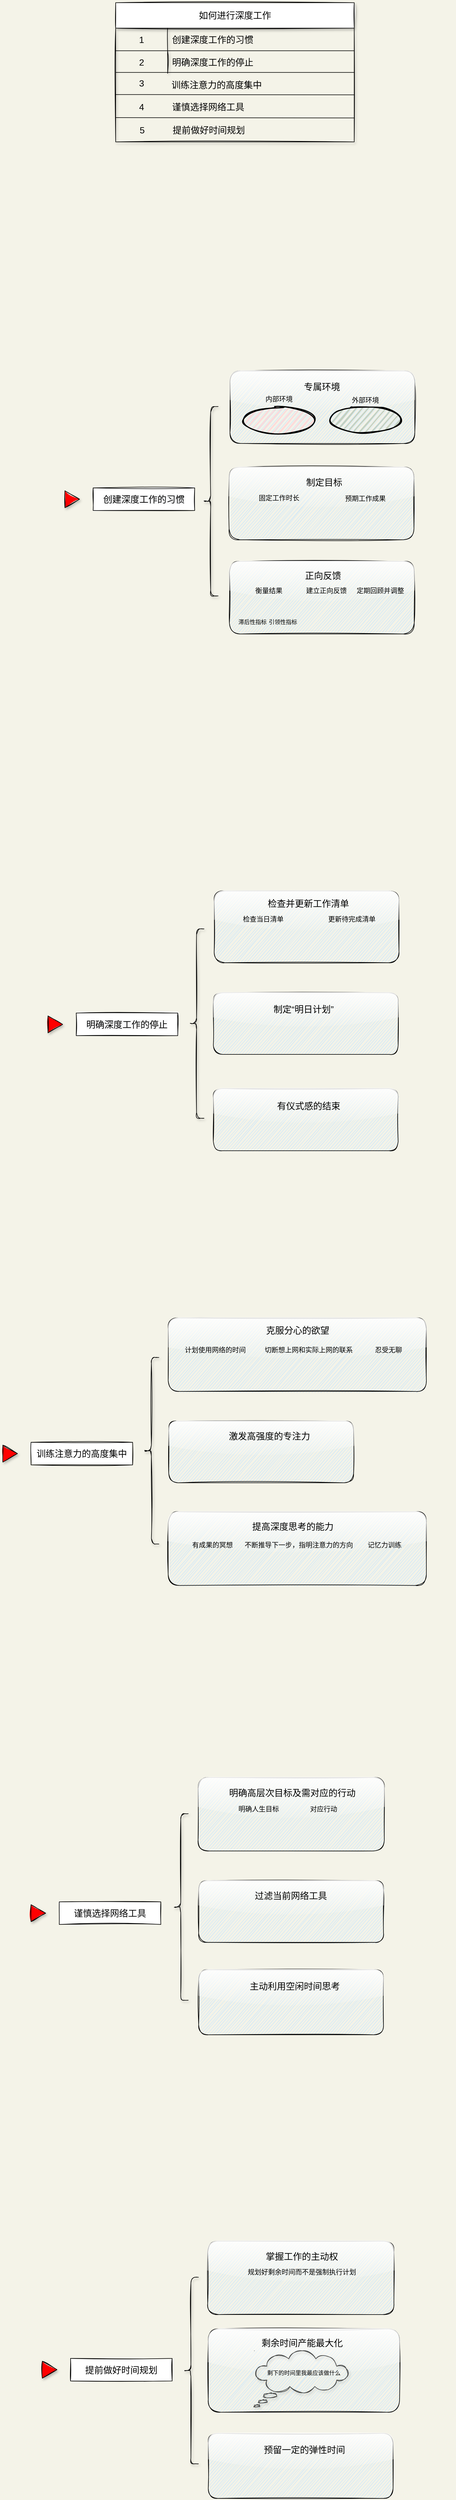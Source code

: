 <mxfile version="14.2.6" type="github">
  <diagram id="ac4Dt_KBg5GD50gWV8oC" name="第 1 页">
    <mxGraphModel dx="1426" dy="1627" grid="1" gridSize="10" guides="1" tooltips="1" connect="1" arrows="1" fold="1" page="1" pageScale="1" pageWidth="1169" pageHeight="827" background="#F4F3E8" math="0" shadow="0">
      <root>
        <mxCell id="0" />
        <mxCell id="1" parent="0" />
        <mxCell id="qWEY_5Er5nwBZzaI58Md-27" value="" style="group;shadow=0;" vertex="1" connectable="0" parent="1">
          <mxGeometry x="320" y="-534" width="430" height="241" as="geometry" />
        </mxCell>
        <mxCell id="qWEY_5Er5nwBZzaI58Md-10" value="&lt;span style=&quot;font-weight: 400; font-size: 16px;&quot;&gt;如何进行深度工作&lt;/span&gt;" style="shape=table;html=1;whiteSpace=wrap;startSize=45;container=1;collapsible=0;childLayout=tableLayout;fixedRows=1;rowLines=0;fontStyle=1;align=center;shadow=1;sketch=1;fontSize=16;swimlaneFillColor=none;fillColor=#FFFFFF;" vertex="1" parent="qWEY_5Er5nwBZzaI58Md-27">
          <mxGeometry y="-5.239" width="422.661" height="246.239" as="geometry" />
        </mxCell>
        <mxCell id="qWEY_5Er5nwBZzaI58Md-11" value="" style="shape=partialRectangle;html=1;whiteSpace=wrap;collapsible=0;dropTarget=0;pointerEvents=0;fillColor=none;top=0;left=0;bottom=1;right=0;points=[[0,0.5],[1,0.5]];portConstraint=eastwest;fontSize=16;" vertex="1" parent="qWEY_5Er5nwBZzaI58Md-10">
          <mxGeometry y="45" width="422.661" height="40" as="geometry" />
        </mxCell>
        <mxCell id="qWEY_5Er5nwBZzaI58Md-12" value="1" style="shape=partialRectangle;html=1;whiteSpace=wrap;connectable=0;fillColor=none;top=0;left=0;bottom=0;right=0;overflow=hidden;fontSize=16;" vertex="1" parent="qWEY_5Er5nwBZzaI58Md-11">
          <mxGeometry width="92" height="40" as="geometry" />
        </mxCell>
        <mxCell id="qWEY_5Er5nwBZzaI58Md-13" value="创建深度工作的习惯" style="shape=partialRectangle;html=1;whiteSpace=wrap;connectable=0;fillColor=none;top=0;left=0;bottom=0;right=0;align=left;spacingLeft=6;overflow=hidden;fontSize=16;" vertex="1" parent="qWEY_5Er5nwBZzaI58Md-11">
          <mxGeometry x="92" width="331" height="40" as="geometry" />
        </mxCell>
        <mxCell id="qWEY_5Er5nwBZzaI58Md-14" value="" style="shape=partialRectangle;html=1;whiteSpace=wrap;collapsible=0;dropTarget=0;pointerEvents=0;fillColor=none;top=0;left=0;bottom=0;right=0;points=[[0,0.5],[1,0.5]];portConstraint=eastwest;fontSize=16;" vertex="1" parent="qWEY_5Er5nwBZzaI58Md-10">
          <mxGeometry y="85" width="422.661" height="40" as="geometry" />
        </mxCell>
        <mxCell id="qWEY_5Er5nwBZzaI58Md-15" value="2" style="shape=partialRectangle;html=1;whiteSpace=wrap;connectable=0;fillColor=none;top=0;left=0;bottom=0;right=0;overflow=hidden;fontSize=16;" vertex="1" parent="qWEY_5Er5nwBZzaI58Md-14">
          <mxGeometry width="92" height="40" as="geometry" />
        </mxCell>
        <mxCell id="qWEY_5Er5nwBZzaI58Md-16" value="明确深度工作的停止" style="shape=partialRectangle;html=1;whiteSpace=wrap;connectable=0;fillColor=none;top=0;left=0;bottom=0;right=0;align=left;spacingLeft=6;overflow=hidden;fontSize=16;" vertex="1" parent="qWEY_5Er5nwBZzaI58Md-14">
          <mxGeometry x="92" width="331" height="40" as="geometry" />
        </mxCell>
        <mxCell id="qWEY_5Er5nwBZzaI58Md-20" value="" style="endArrow=none;html=1;fontSize=16;" edge="1" parent="qWEY_5Er5nwBZzaI58Md-27">
          <mxGeometry width="50" height="50" relative="1" as="geometry">
            <mxPoint y="118.09" as="sourcePoint" />
            <mxPoint x="423" y="118.09" as="targetPoint" />
          </mxGeometry>
        </mxCell>
        <mxCell id="qWEY_5Er5nwBZzaI58Md-21" value="" style="endArrow=none;html=1;entryX=1.006;entryY=1.067;entryDx=0;entryDy=0;entryPerimeter=0;fontSize=16;" edge="1" parent="qWEY_5Er5nwBZzaI58Md-27">
          <mxGeometry width="50" height="50" relative="1" as="geometry">
            <mxPoint y="157.211" as="sourcePoint" />
            <mxPoint x="423" y="157.76" as="targetPoint" />
          </mxGeometry>
        </mxCell>
        <mxCell id="qWEY_5Er5nwBZzaI58Md-23" value="谨慎选择网络工具" style="shape=partialRectangle;html=1;whiteSpace=wrap;connectable=0;fillColor=none;top=0;left=0;bottom=0;right=0;align=left;spacingLeft=6;overflow=hidden;fontSize=16;" vertex="1" parent="qWEY_5Er5nwBZzaI58Md-27">
          <mxGeometry x="92.218" y="160.306" width="328.21" height="38.053" as="geometry" />
        </mxCell>
        <mxCell id="qWEY_5Er5nwBZzaI58Md-24" value="" style="endArrow=none;html=1;entryX=1.006;entryY=1.067;entryDx=0;entryDy=0;entryPerimeter=0;fontSize=16;" edge="1" parent="qWEY_5Er5nwBZzaI58Md-27">
          <mxGeometry width="50" height="50" relative="1" as="geometry">
            <mxPoint y="198.056" as="sourcePoint" />
            <mxPoint x="423" y="198.605" as="targetPoint" />
          </mxGeometry>
        </mxCell>
        <mxCell id="qWEY_5Er5nwBZzaI58Md-26" value="提前做好时间规划" style="shape=partialRectangle;html=1;whiteSpace=wrap;connectable=0;fillColor=none;top=0;left=0;bottom=0;right=0;align=left;spacingLeft=6;overflow=hidden;fontSize=16;" vertex="1" parent="qWEY_5Er5nwBZzaI58Md-27">
          <mxGeometry x="92.798" y="201.337" width="328.21" height="38.053" as="geometry" />
        </mxCell>
        <mxCell id="qWEY_5Er5nwBZzaI58Md-33" value="训练注意力的高度集中" style="shape=partialRectangle;html=1;whiteSpace=wrap;connectable=0;fillColor=none;top=0;left=0;bottom=0;right=0;align=left;spacingLeft=6;overflow=hidden;fontSize=16;" vertex="1" parent="qWEY_5Er5nwBZzaI58Md-27">
          <mxGeometry x="91.025" y="119.39" width="328.588" height="41.913" as="geometry" />
        </mxCell>
        <mxCell id="qWEY_5Er5nwBZzaI58Md-28" value="3" style="shape=partialRectangle;html=1;whiteSpace=wrap;connectable=0;fillColor=none;top=0;left=0;bottom=0;right=0;overflow=hidden;fontSize=16;" vertex="1" parent="qWEY_5Er5nwBZzaI58Md-27">
          <mxGeometry x="-0.996" y="117.963" width="94.449" height="38.053" as="geometry" />
        </mxCell>
        <mxCell id="qWEY_5Er5nwBZzaI58Md-22" value="4" style="shape=partialRectangle;html=1;whiteSpace=wrap;connectable=0;fillColor=none;top=0;left=0;bottom=0;right=0;overflow=hidden;fontSize=16;" vertex="1" parent="qWEY_5Er5nwBZzaI58Md-27">
          <mxGeometry x="-0.997" y="160.311" width="94.449" height="38.053" as="geometry" />
        </mxCell>
        <mxCell id="qWEY_5Er5nwBZzaI58Md-25" value="5" style="shape=partialRectangle;html=1;whiteSpace=wrap;connectable=0;fillColor=none;top=0;left=0;bottom=0;right=0;overflow=hidden;fontSize=16;" vertex="1" parent="qWEY_5Er5nwBZzaI58Md-27">
          <mxGeometry x="0.003" y="201.367" width="94.449" height="38.053" as="geometry" />
        </mxCell>
        <mxCell id="qWEY_5Er5nwBZzaI58Md-45" value="" style="group" vertex="1" connectable="0" parent="1">
          <mxGeometry x="120" y="2007.12" width="230" height="40" as="geometry" />
        </mxCell>
        <mxCell id="qWEY_5Er5nwBZzaI58Md-46" value="&lt;span style=&quot;font-size: 16px ; text-align: left&quot;&gt;训练注意力的高度集中&lt;/span&gt;" style="whiteSpace=wrap;html=1;sketch=1;" vertex="1" parent="qWEY_5Er5nwBZzaI58Md-45">
          <mxGeometry x="50" width="180" height="40" as="geometry" />
        </mxCell>
        <mxCell id="qWEY_5Er5nwBZzaI58Md-47" value="" style="triangle;html=1;whiteSpace=wrap;sketch=1;shadow=1;fillStyle=solid;fillColor=#FF0000;" vertex="1" parent="qWEY_5Er5nwBZzaI58Md-45">
          <mxGeometry y="5" width="26" height="30" as="geometry" />
        </mxCell>
        <mxCell id="qWEY_5Er5nwBZzaI58Md-139" value="" style="group" vertex="1" connectable="0" parent="1">
          <mxGeometry x="230" y="130" width="640" height="447.35" as="geometry" />
        </mxCell>
        <mxCell id="qWEY_5Er5nwBZzaI58Md-41" value="" style="group" vertex="1" connectable="0" parent="qWEY_5Er5nwBZzaI58Md-139">
          <mxGeometry y="189" width="230" height="40" as="geometry" />
        </mxCell>
        <mxCell id="qWEY_5Er5nwBZzaI58Md-1" value="&lt;meta charset=&quot;utf-8&quot;&gt;&lt;span style=&quot;color: rgb(0, 0, 0); font-family: helvetica; font-size: 16px; font-style: normal; font-weight: 400; letter-spacing: normal; text-align: left; text-indent: 0px; text-transform: none; word-spacing: 0px; background-color: rgb(248, 249, 250); display: inline; float: none;&quot;&gt;创建深度工作的习惯&lt;/span&gt;" style="whiteSpace=wrap;html=1;sketch=1;" vertex="1" parent="qWEY_5Er5nwBZzaI58Md-41">
          <mxGeometry x="50" width="180" height="40" as="geometry" />
        </mxCell>
        <mxCell id="qWEY_5Er5nwBZzaI58Md-5" value="" style="triangle;html=1;whiteSpace=wrap;sketch=1;shadow=1;fillStyle=solid;fillColor=#FF0000;" vertex="1" parent="qWEY_5Er5nwBZzaI58Md-41">
          <mxGeometry y="5" width="26" height="30" as="geometry" />
        </mxCell>
        <mxCell id="qWEY_5Er5nwBZzaI58Md-61" value="" style="group" vertex="1" connectable="0" parent="qWEY_5Er5nwBZzaI58Md-139">
          <mxGeometry x="250" y="69" width="390" height="280" as="geometry" />
        </mxCell>
        <mxCell id="qWEY_5Er5nwBZzaI58Md-56" value="" style="whiteSpace=wrap;html=1;shadow=0;sketch=1;fontSize=16;rounded=1;glass=1;fillStyle=hachure;fillColor=#C2E4FF;" vertex="1" parent="qWEY_5Er5nwBZzaI58Md-61">
          <mxGeometry x="42.48" y="-87" width="327.52" height="128.35" as="geometry" />
        </mxCell>
        <mxCell id="qWEY_5Er5nwBZzaI58Md-72" value="" style="group" vertex="1" connectable="0" parent="qWEY_5Er5nwBZzaI58Md-61">
          <mxGeometry x="218" y="-23.34" width="129" height="45" as="geometry" />
        </mxCell>
        <mxCell id="qWEY_5Er5nwBZzaI58Md-73" value="" style="group" vertex="1" connectable="0" parent="qWEY_5Er5nwBZzaI58Md-72">
          <mxGeometry width="129" height="45" as="geometry" />
        </mxCell>
        <mxCell id="qWEY_5Er5nwBZzaI58Md-74" value="" style="ellipse;whiteSpace=wrap;html=1;strokeWidth=2;fillWeight=2;hachureGap=8;fillStyle=dots;sketch=1;rounded=1;shadow=0;glass=1;fontSize=16;fillColor=#C4D0BF;" vertex="1" parent="qWEY_5Er5nwBZzaI58Md-73">
          <mxGeometry width="129" height="45" as="geometry" />
        </mxCell>
        <mxCell id="qWEY_5Er5nwBZzaI58Md-80" value="" style="shape=image;html=1;verticalAlign=top;verticalLabelPosition=bottom;labelBackgroundColor=#ffffff;imageAspect=0;aspect=fixed;image=https://cdn0.iconfinder.com/data/icons/job-seeker/256/front_office_job_seeker_employee_unemployee_work-128.png;rounded=1;shadow=0;glass=1;sketch=1;fillColor=#C4D0BF;fontSize=16;" vertex="1" parent="qWEY_5Er5nwBZzaI58Md-73">
          <mxGeometry x="30" y="8.5" width="28" height="28" as="geometry" />
        </mxCell>
        <mxCell id="qWEY_5Er5nwBZzaI58Md-81" value="" style="shape=image;html=1;verticalAlign=top;verticalLabelPosition=bottom;labelBackgroundColor=#ffffff;imageAspect=0;aspect=fixed;image=https://cdn4.iconfinder.com/data/icons/business-and-finance-colorful-free-hand-drawn-set/100/money_dollars-128.png;rounded=1;shadow=0;glass=1;sketch=1;fillColor=#C4D0BF;fontSize=16;" vertex="1" parent="qWEY_5Er5nwBZzaI58Md-73">
          <mxGeometry x="71" y="8.5" width="28" height="28" as="geometry" />
        </mxCell>
        <mxCell id="qWEY_5Er5nwBZzaI58Md-78" value="&lt;font style=&quot;font-size: 12px&quot;&gt;外部环境&lt;/font&gt;" style="text;html=1;strokeColor=none;fillColor=none;align=center;verticalAlign=middle;whiteSpace=wrap;rounded=0;shadow=0;glass=1;sketch=1;fontSize=16;" vertex="1" parent="qWEY_5Er5nwBZzaI58Md-61">
          <mxGeometry x="243" y="-47.34" width="79" height="20" as="geometry" />
        </mxCell>
        <mxCell id="qWEY_5Er5nwBZzaI58Md-70" value="" style="group" vertex="1" connectable="0" parent="qWEY_5Er5nwBZzaI58Md-61">
          <mxGeometry x="65" y="-48.92" width="129" height="72" as="geometry" />
        </mxCell>
        <mxCell id="qWEY_5Er5nwBZzaI58Md-67" value="" style="group" vertex="1" connectable="0" parent="qWEY_5Er5nwBZzaI58Md-70">
          <mxGeometry y="27" width="129" height="45" as="geometry" />
        </mxCell>
        <mxCell id="qWEY_5Er5nwBZzaI58Md-66" value="" style="group" vertex="1" connectable="0" parent="qWEY_5Er5nwBZzaI58Md-67">
          <mxGeometry width="129" height="45" as="geometry" />
        </mxCell>
        <mxCell id="qWEY_5Er5nwBZzaI58Md-59" value="" style="ellipse;whiteSpace=wrap;html=1;strokeWidth=2;fillWeight=2;hachureGap=8;fillStyle=dots;sketch=1;rounded=1;shadow=0;glass=1;fontSize=16;fillColor=#FFDAD9;" vertex="1" parent="qWEY_5Er5nwBZzaI58Md-66">
          <mxGeometry width="129" height="45" as="geometry" />
        </mxCell>
        <mxCell id="qWEY_5Er5nwBZzaI58Md-62" value="" style="shape=image;html=1;verticalAlign=top;verticalLabelPosition=bottom;labelBackgroundColor=#ffffff;imageAspect=0;aspect=fixed;image=https://cdn2.iconfinder.com/data/icons/artificial-intelligence-6/64/ArtificialIntelligence1-128.png;rounded=1;shadow=0;glass=1;sketch=1;fillColor=#C4D0BF;fontSize=16;" vertex="1" parent="qWEY_5Er5nwBZzaI58Md-67">
          <mxGeometry x="13" y="8.69" width="27.63" height="27.63" as="geometry" />
        </mxCell>
        <mxCell id="qWEY_5Er5nwBZzaI58Md-63" value="" style="shape=image;html=1;verticalAlign=top;verticalLabelPosition=bottom;labelBackgroundColor=#ffffff;imageAspect=0;image=https://cdn3.iconfinder.com/data/icons/travelling-icon-set-ii-part/800/slippers-128.png;rounded=1;shadow=0;glass=1;sketch=1;fillColor=#C4D0BF;fontSize=16;aspect=fixed;" vertex="1" parent="qWEY_5Er5nwBZzaI58Md-67">
          <mxGeometry x="47.68" y="8.69" width="27.63" height="27.63" as="geometry" />
        </mxCell>
        <mxCell id="qWEY_5Er5nwBZzaI58Md-65" value="" style="shape=image;html=1;verticalAlign=top;verticalLabelPosition=bottom;labelBackgroundColor=#ffffff;imageAspect=0;aspect=fixed;image=https://cdn0.iconfinder.com/data/icons/infectious-pandemics-2/480/07-healthy-128.png;rounded=1;shadow=0;glass=1;sketch=1;fillColor=#C4D0BF;fontSize=16;" vertex="1" parent="qWEY_5Er5nwBZzaI58Md-67">
          <mxGeometry x="84" y="8.69" width="27.63" height="27.63" as="geometry" />
        </mxCell>
        <mxCell id="qWEY_5Er5nwBZzaI58Md-69" value="&lt;font style=&quot;font-size: 12px&quot;&gt;内部环境&lt;/font&gt;" style="text;html=1;strokeColor=none;fillColor=none;align=center;verticalAlign=middle;whiteSpace=wrap;rounded=0;shadow=0;glass=1;sketch=1;fontSize=16;" vertex="1" parent="qWEY_5Er5nwBZzaI58Md-70">
          <mxGeometry x="25" width="79" height="20" as="geometry" />
        </mxCell>
        <mxCell id="qWEY_5Er5nwBZzaI58Md-92" value="" style="whiteSpace=wrap;html=1;shadow=0;sketch=1;fontSize=16;rounded=1;glass=1;fillStyle=hachure;fillColor=#C2E4FF;" vertex="1" parent="qWEY_5Er5nwBZzaI58Md-61">
          <mxGeometry x="41" y="83.37" width="327.52" height="128.35" as="geometry" />
        </mxCell>
        <mxCell id="qWEY_5Er5nwBZzaI58Md-93" value="" style="shape=image;html=1;verticalAlign=top;verticalLabelPosition=bottom;labelBackgroundColor=#ffffff;imageAspect=0;aspect=fixed;image=https://cdn0.iconfinder.com/data/icons/business-collection-2027/60/time-passing-128.png;rounded=0;shadow=0;glass=0;sketch=1;fillColor=none;gradientColor=none;fontSize=16;fontColor=#000000;" vertex="1" parent="qWEY_5Er5nwBZzaI58Md-61">
          <mxGeometry x="109.5" y="154" width="40" height="40" as="geometry" />
        </mxCell>
        <mxCell id="qWEY_5Er5nwBZzaI58Md-94" value="&lt;font style=&quot;font-size: 16px&quot;&gt;制定目标&lt;br&gt;&lt;/font&gt;" style="text;html=1;strokeColor=none;fillColor=none;align=center;verticalAlign=middle;whiteSpace=wrap;rounded=0;shadow=0;glass=1;sketch=1;fontSize=16;" vertex="1" parent="qWEY_5Er5nwBZzaI58Md-61">
          <mxGeometry x="170" y="100" width="79" height="20" as="geometry" />
        </mxCell>
        <mxCell id="qWEY_5Er5nwBZzaI58Md-95" value="&lt;font style=&quot;font-size: 12px&quot;&gt;固定工作时长&lt;/font&gt;" style="text;html=1;strokeColor=none;fillColor=none;align=center;verticalAlign=middle;whiteSpace=wrap;rounded=0;shadow=0;glass=1;sketch=1;fontSize=16;" vertex="1" parent="qWEY_5Er5nwBZzaI58Md-61">
          <mxGeometry x="90" y="126.0" width="79" height="20" as="geometry" />
        </mxCell>
        <mxCell id="qWEY_5Er5nwBZzaI58Md-97" value="&lt;font style=&quot;font-size: 12px&quot;&gt;预期工作成果&lt;/font&gt;" style="text;html=1;strokeColor=none;fillColor=none;align=center;verticalAlign=middle;whiteSpace=wrap;rounded=0;shadow=0;glass=1;sketch=1;fontSize=16;" vertex="1" parent="qWEY_5Er5nwBZzaI58Md-61">
          <mxGeometry x="243" y="127" width="79" height="20" as="geometry" />
        </mxCell>
        <mxCell id="qWEY_5Er5nwBZzaI58Md-105" value="" style="shape=image;html=1;verticalAlign=top;verticalLabelPosition=bottom;labelBackgroundColor=#ffffff;imageAspect=0;aspect=fixed;image=https://cdn0.iconfinder.com/data/icons/web-development-79/32/development_computer_website_check_result-128.png;rounded=0;shadow=0;glass=0;sketch=1;fillColor=none;gradientColor=none;fontSize=16;fontColor=#000000;" vertex="1" parent="qWEY_5Er5nwBZzaI58Md-61">
          <mxGeometry x="262.5" y="153" width="40" height="40" as="geometry" />
        </mxCell>
        <mxCell id="qWEY_5Er5nwBZzaI58Md-90" value="&lt;font style=&quot;font-size: 16px&quot;&gt;专属环境&lt;/font&gt;" style="text;html=1;strokeColor=none;fillColor=none;align=center;verticalAlign=middle;whiteSpace=wrap;rounded=0;shadow=0;glass=1;sketch=1;fontSize=16;" vertex="1" parent="qWEY_5Er5nwBZzaI58Md-139">
          <mxGeometry x="415.74" width="79" height="20" as="geometry" />
        </mxCell>
        <mxCell id="qWEY_5Er5nwBZzaI58Md-100" value="" style="whiteSpace=wrap;html=1;shadow=0;sketch=1;fontSize=16;rounded=1;glass=1;fillStyle=hachure;fillColor=#C2E4FF;" vertex="1" parent="qWEY_5Er5nwBZzaI58Md-139">
          <mxGeometry x="291.48" y="319" width="327.52" height="128.35" as="geometry" />
        </mxCell>
        <mxCell id="qWEY_5Er5nwBZzaI58Md-101" value="&lt;font style=&quot;font-size: 16px&quot;&gt;正向反馈&lt;br&gt;&lt;/font&gt;" style="text;html=1;strokeColor=none;fillColor=none;align=center;verticalAlign=middle;whiteSpace=wrap;rounded=0;shadow=0;glass=1;sketch=1;fontSize=16;" vertex="1" parent="qWEY_5Er5nwBZzaI58Md-139">
          <mxGeometry x="417.74" y="334" width="79" height="20" as="geometry" />
        </mxCell>
        <mxCell id="qWEY_5Er5nwBZzaI58Md-103" value="" style="shape=image;html=1;verticalAlign=top;verticalLabelPosition=bottom;labelBackgroundColor=#ffffff;imageAspect=0;aspect=fixed;image=https://cdn4.iconfinder.com/data/icons/miu/24/circle-sync-backup-2-glyph-128.png;rounded=0;shadow=0;glass=0;sketch=1;fillColor=none;gradientColor=none;fontSize=16;fontColor=#33333333;dashed=1;dashPattern=1 1;opacity=65;" vertex="1" parent="qWEY_5Er5nwBZzaI58Md-139">
          <mxGeometry x="444.74" y="381" width="50" height="50" as="geometry" />
        </mxCell>
        <mxCell id="qWEY_5Er5nwBZzaI58Md-104" value="" style="shape=image;html=1;verticalAlign=top;verticalLabelPosition=bottom;labelBackgroundColor=#ffffff;imageAspect=0;aspect=fixed;image=https://cdn0.iconfinder.com/data/icons/pinpoint-interface/48/repair-calendar-128.png;rounded=0;shadow=0;glass=0;sketch=1;fillColor=none;gradientColor=none;fontSize=16;fontColor=#000000;opacity=65;" vertex="1" parent="qWEY_5Er5nwBZzaI58Md-139">
          <mxGeometry x="534" y="384" width="50" height="50" as="geometry" />
        </mxCell>
        <mxCell id="qWEY_5Er5nwBZzaI58Md-108" value="" style="shape=image;html=1;verticalAlign=top;verticalLabelPosition=bottom;labelBackgroundColor=#ffffff;imageAspect=0;aspect=fixed;image=https://cdn0.iconfinder.com/data/icons/infographic-bar-vol-9/512/1-128.png;rounded=0;shadow=0;glass=0;dashed=1;dashPattern=1 1;sketch=1;fillColor=none;gradientColor=none;fontSize=16;fontColor=#000000;" vertex="1" parent="qWEY_5Er5nwBZzaI58Md-139">
          <mxGeometry x="312" y="381" width="40" height="40" as="geometry" />
        </mxCell>
        <mxCell id="qWEY_5Er5nwBZzaI58Md-109" value="&lt;span style=&quot;font-size: 12px&quot;&gt;衡量结果&lt;/span&gt;" style="text;html=1;strokeColor=none;fillColor=none;align=center;verticalAlign=middle;whiteSpace=wrap;rounded=0;shadow=0;glass=1;sketch=1;fontSize=16;" vertex="1" parent="qWEY_5Er5nwBZzaI58Md-139">
          <mxGeometry x="321.5" y="359" width="79" height="20" as="geometry" />
        </mxCell>
        <mxCell id="qWEY_5Er5nwBZzaI58Md-110" value="" style="shape=image;html=1;verticalAlign=top;verticalLabelPosition=bottom;labelBackgroundColor=#ffffff;imageAspect=0;aspect=fixed;image=https://cdn4.iconfinder.com/data/icons/online-marketing-hand-drawn-vol-1/52/bar__barchart__business__graph__report__analytics__diagram-128.png;rounded=0;shadow=0;glass=0;dashed=1;dashPattern=1 1;sketch=1;fillColor=none;gradientColor=none;fontSize=16;fontColor=#000000;" vertex="1" parent="qWEY_5Er5nwBZzaI58Md-139">
          <mxGeometry x="371.5" y="384" width="30" height="30" as="geometry" />
        </mxCell>
        <mxCell id="qWEY_5Er5nwBZzaI58Md-111" value="&lt;span style=&quot;font-size: 10px;&quot;&gt;滞后性指标&lt;/span&gt;" style="text;html=1;strokeColor=none;fillColor=none;align=center;verticalAlign=middle;whiteSpace=wrap;rounded=0;shadow=0;glass=1;sketch=1;fontSize=10;" vertex="1" parent="qWEY_5Er5nwBZzaI58Md-139">
          <mxGeometry x="292.5" y="416" width="79" height="20" as="geometry" />
        </mxCell>
        <mxCell id="qWEY_5Er5nwBZzaI58Md-112" value="&lt;span style=&quot;font-size: 10px;&quot;&gt;引领性指标&lt;/span&gt;" style="text;html=1;strokeColor=none;fillColor=none;align=center;verticalAlign=middle;whiteSpace=wrap;rounded=0;shadow=0;glass=1;sketch=1;fontSize=10;" vertex="1" parent="qWEY_5Er5nwBZzaI58Md-139">
          <mxGeometry x="347" y="416" width="79" height="20" as="geometry" />
        </mxCell>
        <mxCell id="qWEY_5Er5nwBZzaI58Md-113" value="&lt;span style=&quot;font-size: 12px&quot;&gt;建立正向反馈&lt;/span&gt;" style="text;html=1;strokeColor=none;fillColor=none;align=center;verticalAlign=middle;whiteSpace=wrap;rounded=0;shadow=0;glass=1;sketch=1;fontSize=16;" vertex="1" parent="qWEY_5Er5nwBZzaI58Md-139">
          <mxGeometry x="423.74" y="359" width="79" height="20" as="geometry" />
        </mxCell>
        <mxCell id="qWEY_5Er5nwBZzaI58Md-114" value="&lt;span style=&quot;font-size: 12px&quot;&gt;定期回顾并调整&lt;br&gt;&lt;/span&gt;" style="text;html=1;strokeColor=none;fillColor=none;align=center;verticalAlign=middle;whiteSpace=wrap;rounded=0;shadow=0;glass=1;sketch=1;fontSize=16;" vertex="1" parent="qWEY_5Er5nwBZzaI58Md-139">
          <mxGeometry x="514" y="359" width="90" height="20" as="geometry" />
        </mxCell>
        <mxCell id="qWEY_5Er5nwBZzaI58Md-54" value="" style="shape=curlyBracket;whiteSpace=wrap;html=1;rounded=1;shadow=1;sketch=1;fillColor=#FF0000;fontSize=16;direction=east;" vertex="1" parent="qWEY_5Er5nwBZzaI58Md-139">
          <mxGeometry x="245" y="45" width="26.55" height="335" as="geometry" />
        </mxCell>
        <mxCell id="qWEY_5Er5nwBZzaI58Md-150" value="" style="group" vertex="1" connectable="0" parent="1">
          <mxGeometry x="200" y="1070" width="640" height="430.92" as="geometry" />
        </mxCell>
        <mxCell id="qWEY_5Er5nwBZzaI58Md-42" value="" style="group" vertex="1" connectable="0" parent="qWEY_5Er5nwBZzaI58Md-150">
          <mxGeometry y="177.92" width="230" height="40" as="geometry" />
        </mxCell>
        <mxCell id="qWEY_5Er5nwBZzaI58Md-43" value="&lt;span style=&quot;color: rgb(0 , 0 , 0) ; font-family: &amp;#34;helvetica&amp;#34; ; font-size: 16px ; font-style: normal ; font-weight: 400 ; letter-spacing: normal ; text-align: left ; text-indent: 0px ; text-transform: none ; word-spacing: 0px ; background-color: rgb(248 , 249 , 250) ; display: inline ; float: none&quot;&gt;明确深度工作的停止&lt;/span&gt;" style="whiteSpace=wrap;html=1;sketch=1;" vertex="1" parent="qWEY_5Er5nwBZzaI58Md-42">
          <mxGeometry x="50" width="180" height="40" as="geometry" />
        </mxCell>
        <mxCell id="qWEY_5Er5nwBZzaI58Md-44" value="" style="triangle;html=1;whiteSpace=wrap;sketch=1;shadow=1;fillStyle=solid;fillColor=#FF0000;" vertex="1" parent="qWEY_5Er5nwBZzaI58Md-42">
          <mxGeometry y="5" width="26" height="30" as="geometry" />
        </mxCell>
        <mxCell id="qWEY_5Er5nwBZzaI58Md-116" value="" style="group" vertex="1" connectable="0" parent="qWEY_5Er5nwBZzaI58Md-150">
          <mxGeometry x="250" y="48.92" width="390" height="315.04" as="geometry" />
        </mxCell>
        <mxCell id="qWEY_5Er5nwBZzaI58Md-118" value="" style="whiteSpace=wrap;html=1;shadow=0;sketch=1;fontSize=16;rounded=1;glass=1;fillStyle=hachure;fillColor=#C2E4FF;" vertex="1" parent="qWEY_5Er5nwBZzaI58Md-116">
          <mxGeometry x="44.48" y="-87" width="327.52" height="127" as="geometry" />
        </mxCell>
        <mxCell id="qWEY_5Er5nwBZzaI58Md-125" value="" style="group" vertex="1" connectable="0" parent="qWEY_5Er5nwBZzaI58Md-116">
          <mxGeometry x="67" y="-48.92" width="129" height="72" as="geometry" />
        </mxCell>
        <mxCell id="qWEY_5Er5nwBZzaI58Md-132" value="&lt;font style=&quot;font-size: 12px&quot;&gt;检查当日清单&lt;/font&gt;" style="text;html=1;strokeColor=none;fillColor=none;align=center;verticalAlign=middle;whiteSpace=wrap;rounded=0;shadow=0;glass=1;sketch=1;fontSize=16;" vertex="1" parent="qWEY_5Er5nwBZzaI58Md-125">
          <mxGeometry x="25" width="79" height="20" as="geometry" />
        </mxCell>
        <mxCell id="qWEY_5Er5nwBZzaI58Md-133" value="" style="whiteSpace=wrap;html=1;shadow=0;sketch=1;fontSize=16;rounded=1;glass=1;fillStyle=hachure;fillColor=#C2E4FF;" vertex="1" parent="qWEY_5Er5nwBZzaI58Md-116">
          <mxGeometry x="43" y="92.99" width="327.52" height="109.11" as="geometry" />
        </mxCell>
        <mxCell id="qWEY_5Er5nwBZzaI58Md-135" value="&lt;font style=&quot;font-size: 16px&quot;&gt;制定“明日计划”&lt;br&gt;&lt;/font&gt;" style="text;html=1;strokeColor=none;fillColor=none;align=center;verticalAlign=middle;whiteSpace=wrap;rounded=0;shadow=0;glass=1;sketch=1;fontSize=16;" vertex="1" parent="qWEY_5Er5nwBZzaI58Md-116">
          <mxGeometry x="143.02" y="111.99" width="120" height="20" as="geometry" />
        </mxCell>
        <mxCell id="qWEY_5Er5nwBZzaI58Md-140" value="&lt;font style=&quot;font-size: 16px&quot;&gt;检查并更新工作清单&lt;br&gt;&lt;/font&gt;" style="text;html=1;strokeColor=none;fillColor=none;align=center;verticalAlign=middle;whiteSpace=wrap;rounded=0;shadow=0;glass=1;sketch=1;fontSize=16;" vertex="1" parent="qWEY_5Er5nwBZzaI58Md-116">
          <mxGeometry x="124.25" y="-75" width="174.5" height="20" as="geometry" />
        </mxCell>
        <mxCell id="qWEY_5Er5nwBZzaI58Md-142" value="" style="shape=curlyBracket;whiteSpace=wrap;html=1;rounded=1;shadow=1;sketch=1;fillColor=#FF0000;fontSize=16;direction=east;" vertex="1" parent="qWEY_5Er5nwBZzaI58Md-116">
          <mxGeometry y="-19.96" width="26.55" height="335" as="geometry" />
        </mxCell>
        <mxCell id="qWEY_5Er5nwBZzaI58Md-144" value="" style="shape=image;html=1;verticalAlign=top;verticalLabelPosition=bottom;labelBackgroundColor=#ffffff;imageAspect=0;aspect=fixed;image=https://cdn2.iconfinder.com/data/icons/marketing-office/64/Marketing_Icon_Outline-17-128.png;rounded=0;shadow=0;glass=0;dashed=1;dashPattern=1 1;sketch=1;fillColor=none;gradientColor=none;fontSize=10;fontColor=#000000;opacity=70;" vertex="1" parent="qWEY_5Er5nwBZzaI58Md-116">
          <mxGeometry x="264.5" y="-21.92" width="45" height="45" as="geometry" />
        </mxCell>
        <mxCell id="qWEY_5Er5nwBZzaI58Md-147" value="" style="shape=image;html=1;verticalAlign=top;verticalLabelPosition=bottom;labelBackgroundColor=#ffffff;imageAspect=0;aspect=fixed;image=https://cdn2.iconfinder.com/data/icons/date-and-time-fill-outline/64/Calendar_month_date_schedule_event_done-128.png;rounded=0;shadow=0;glass=0;dashed=1;dashPattern=1 1;sketch=1;fillColor=none;gradientColor=none;fontSize=10;fontColor=#000000;opacity=60;" vertex="1" parent="qWEY_5Er5nwBZzaI58Md-116">
          <mxGeometry x="175.52" y="131.99" width="60" height="60" as="geometry" />
        </mxCell>
        <mxCell id="qWEY_5Er5nwBZzaI58Md-141" value="" style="whiteSpace=wrap;html=1;shadow=0;sketch=1;fontSize=16;rounded=1;glass=1;fillStyle=hachure;fillColor=#C2E4FF;" vertex="1" parent="qWEY_5Er5nwBZzaI58Md-150">
          <mxGeometry x="293" y="311.42" width="327.52" height="110" as="geometry" />
        </mxCell>
        <mxCell id="qWEY_5Er5nwBZzaI58Md-124" value="&lt;font style=&quot;font-size: 12px&quot;&gt;更新待完成清单&lt;/font&gt;" style="text;html=1;strokeColor=none;fillColor=none;align=center;verticalAlign=middle;whiteSpace=wrap;rounded=0;shadow=0;glass=1;sketch=1;fontSize=16;" vertex="1" parent="qWEY_5Er5nwBZzaI58Md-150">
          <mxGeometry x="495" width="87" height="20" as="geometry" />
        </mxCell>
        <mxCell id="qWEY_5Er5nwBZzaI58Md-143" value="" style="shape=image;html=1;verticalAlign=top;verticalLabelPosition=bottom;labelBackgroundColor=#ffffff;imageAspect=0;aspect=fixed;image=https://cdn2.iconfinder.com/data/icons/new-year-s-hand-drawn-basic/64/checklist-128.png;rounded=0;shadow=0;glass=0;dashed=1;dashPattern=1 1;sketch=1;fillColor=none;gradientColor=none;fontSize=10;fontColor=#000000;" vertex="1" parent="qWEY_5Er5nwBZzaI58Md-150">
          <mxGeometry x="361.5" y="28.96" width="40" height="40" as="geometry" />
        </mxCell>
        <mxCell id="qWEY_5Er5nwBZzaI58Md-146" value="&lt;font style=&quot;font-size: 16px&quot;&gt;有仪式感的结束&lt;br&gt;&lt;/font&gt;" style="text;html=1;strokeColor=none;fillColor=none;align=center;verticalAlign=middle;whiteSpace=wrap;rounded=0;shadow=0;glass=1;sketch=1;fontSize=16;" vertex="1" parent="qWEY_5Er5nwBZzaI58Md-150">
          <mxGeometry x="402" y="332.42" width="120" height="20" as="geometry" />
        </mxCell>
        <mxCell id="qWEY_5Er5nwBZzaI58Md-148" value="" style="shape=image;html=1;verticalAlign=top;verticalLabelPosition=bottom;labelBackgroundColor=#ffffff;imageAspect=0;aspect=fixed;image=https://cdn0.iconfinder.com/data/icons/communication-technology/500/website_sparkles-128.png;rounded=0;shadow=0;glass=0;dashed=1;dashPattern=1 1;sketch=1;fillColor=none;gradientColor=none;fontSize=10;fontColor=#000000;opacity=65;" vertex="1" parent="qWEY_5Er5nwBZzaI58Md-150">
          <mxGeometry x="393" y="319.0" width="129" height="129" as="geometry" />
        </mxCell>
        <mxCell id="qWEY_5Er5nwBZzaI58Md-217" value="" style="group;container=1;" vertex="1" connectable="0" parent="1">
          <mxGeometry x="370" y="1787.12" width="500" height="480" as="geometry" />
        </mxCell>
        <mxCell id="qWEY_5Er5nwBZzaI58Md-178" value="" style="whiteSpace=wrap;html=1;shadow=0;sketch=1;fontSize=16;rounded=1;glass=1;fillStyle=hachure;fillColor=#C2E4FF;" vertex="1" parent="qWEY_5Er5nwBZzaI58Md-217">
          <mxGeometry x="43.0" y="342.88" width="457.52" height="130.38" as="geometry" />
        </mxCell>
        <mxCell id="qWEY_5Er5nwBZzaI58Md-181" value="&lt;font&gt;提高深度思考的能力&lt;br&gt;&lt;/font&gt;" style="text;html=1;strokeColor=none;fillColor=none;align=center;verticalAlign=middle;whiteSpace=wrap;rounded=0;shadow=0;glass=1;sketch=1;fontSize=16;" vertex="1" parent="qWEY_5Er5nwBZzaI58Md-217">
          <mxGeometry x="189.28" y="358.88" width="150" height="20" as="geometry" />
        </mxCell>
        <mxCell id="qWEY_5Er5nwBZzaI58Md-175" value="" style="shape=curlyBracket;whiteSpace=wrap;html=1;rounded=1;shadow=1;sketch=1;fillColor=#FF0000;fontSize=16;direction=east;" vertex="1" parent="qWEY_5Er5nwBZzaI58Md-217">
          <mxGeometry y="70" width="26.55" height="330" as="geometry" />
        </mxCell>
        <mxCell id="qWEY_5Er5nwBZzaI58Md-205" value="" style="shape=image;html=1;verticalAlign=top;verticalLabelPosition=bottom;labelBackgroundColor=#ffffff;imageAspect=0;aspect=fixed;image=https://cdn0.iconfinder.com/data/icons/sports-android-l-lollipop-icon-pack/24/meditation_guru-128.png;rounded=0;shadow=1;glass=0;dashed=1;dashPattern=1 1;sketch=1;fillColor=#4D4D4D;gradientColor=none;fontSize=10;fontColor=#000000;opacity=55;" vertex="1" parent="qWEY_5Er5nwBZzaI58Md-217">
          <mxGeometry x="97.35" y="409.64" width="50.38" height="50.38" as="geometry" />
        </mxCell>
        <mxCell id="qWEY_5Er5nwBZzaI58Md-172" value="" style="whiteSpace=wrap;html=1;shadow=0;sketch=1;fontSize=16;rounded=1;glass=1;fillStyle=hachure;fillColor=#C2E4FF;" vertex="1" parent="qWEY_5Er5nwBZzaI58Md-217">
          <mxGeometry x="44" y="182.57" width="327.52" height="109.11" as="geometry" />
        </mxCell>
        <mxCell id="qWEY_5Er5nwBZzaI58Md-173" value="&lt;font style=&quot;font-size: 16px&quot;&gt;激发高强度的专注力&lt;br&gt;&lt;/font&gt;" style="text;html=1;strokeColor=none;fillColor=none;align=center;verticalAlign=middle;whiteSpace=wrap;rounded=0;shadow=0;glass=1;sketch=1;fontSize=16;" vertex="1" parent="qWEY_5Er5nwBZzaI58Md-217">
          <mxGeometry x="142.54" y="198.99" width="158.98" height="20" as="geometry" />
        </mxCell>
        <mxCell id="qWEY_5Er5nwBZzaI58Md-203" value="" style="shape=image;html=1;verticalAlign=top;verticalLabelPosition=bottom;labelBackgroundColor=#ffffff;imageAspect=0;aspect=fixed;image=https://cdn4.iconfinder.com/data/icons/general-office/91/General_Office_47-128.png;rounded=0;shadow=1;glass=0;dashed=1;dashPattern=1 1;sketch=1;fillColor=#4D4D4D;gradientColor=none;fontSize=10;fontColor=#000000;opacity=80;" vertex="1" parent="qWEY_5Er5nwBZzaI58Md-217">
          <mxGeometry x="186.52" y="230" width="50" height="50" as="geometry" />
        </mxCell>
        <mxCell id="qWEY_5Er5nwBZzaI58Md-206" value="" style="group" vertex="1" connectable="0" parent="qWEY_5Er5nwBZzaI58Md-217">
          <mxGeometry x="43" width="457.52" height="130" as="geometry" />
        </mxCell>
        <mxCell id="qWEY_5Er5nwBZzaI58Md-169" value="" style="whiteSpace=wrap;html=1;shadow=0;sketch=1;fontSize=16;rounded=1;glass=1;fillStyle=hachure;fillColor=#C2E4FF;" vertex="1" parent="qWEY_5Er5nwBZzaI58Md-206">
          <mxGeometry width="457.52" height="130" as="geometry" />
        </mxCell>
        <mxCell id="qWEY_5Er5nwBZzaI58Md-179" value="&lt;span style=&quot;font-size: 12px&quot;&gt;切断想上网和实际上网的联系&lt;/span&gt;" style="text;html=1;strokeColor=none;fillColor=none;align=center;verticalAlign=middle;whiteSpace=wrap;rounded=0;shadow=0;glass=1;sketch=1;fontSize=16;" vertex="1" parent="qWEY_5Er5nwBZzaI58Md-206">
          <mxGeometry x="169.04" y="43.422" width="160" height="22.222" as="geometry" />
        </mxCell>
        <mxCell id="qWEY_5Er5nwBZzaI58Md-197" value="" style="shape=image;html=1;verticalAlign=top;verticalLabelPosition=bottom;labelBackgroundColor=#ffffff;imageAspect=0;aspect=fixed;image=https://cdn4.iconfinder.com/data/icons/basic-user-interface-elements/700/cut-scissor-clippers-shear-128.png;rounded=0;shadow=1;glass=0;dashed=1;dashPattern=1 1;sketch=1;fillColor=#4D4D4D;gradientColor=none;fontSize=10;fontColor=#000000;opacity=80;" vertex="1" parent="qWEY_5Er5nwBZzaI58Md-206">
          <mxGeometry x="222.02" y="71.156" width="48.04" height="48.04" as="geometry" />
        </mxCell>
        <mxCell id="qWEY_5Er5nwBZzaI58Md-198" value="" style="shape=image;html=1;verticalAlign=top;verticalLabelPosition=bottom;labelBackgroundColor=#ffffff;imageAspect=0;aspect=fixed;image=https://cdn0.iconfinder.com/data/icons/data-16/20/wireless_ban-128.png;rounded=0;shadow=1;glass=0;dashed=1;dashPattern=1 1;sketch=1;fillColor=#4D4D4D;gradientColor=none;fontSize=10;fontColor=#000000;opacity=80;" vertex="1" parent="qWEY_5Er5nwBZzaI58Md-206">
          <mxGeometry x="370.02" y="74.489" width="40" height="40" as="geometry" />
        </mxCell>
        <mxCell id="qWEY_5Er5nwBZzaI58Md-194" value="" style="group;aspect=fixed;" vertex="1" connectable="0" parent="qWEY_5Er5nwBZzaI58Md-206">
          <mxGeometry x="51.77" y="70.089" width="50" height="50" as="geometry" />
        </mxCell>
        <mxCell id="qWEY_5Er5nwBZzaI58Md-192" value="" style="shape=image;html=1;verticalAlign=top;verticalLabelPosition=bottom;labelBackgroundColor=#ffffff;imageAspect=0;aspect=fixed;image=https://cdn2.iconfinder.com/data/icons/ui-basic-glyph/512/UI_Basic_GLYPH-82-128.png;rounded=0;shadow=1;glass=0;dashed=1;dashPattern=1 1;sketch=1;fillColor=#4D4D4D;gradientColor=none;fontSize=10;fontColor=#000000;opacity=80;" vertex="1" parent="qWEY_5Er5nwBZzaI58Md-194">
          <mxGeometry width="50" height="50" as="geometry" />
        </mxCell>
        <mxCell id="qWEY_5Er5nwBZzaI58Md-195" value="" style="shape=image;html=1;verticalAlign=top;verticalLabelPosition=bottom;labelBackgroundColor=#ffffff;imageAspect=0;aspect=fixed;image=https://cdn4.iconfinder.com/data/icons/online-shop-7/128/message-talk-feedback-128.png;rounded=0;shadow=1;glass=0;dashed=1;dashPattern=1 1;sketch=1;fillColor=#4D4D4D;gradientColor=none;fontSize=10;fontColor=#000000;opacity=80;" vertex="1" parent="qWEY_5Er5nwBZzaI58Md-194">
          <mxGeometry x="2.143" y="25.8" width="23.486" height="23.486" as="geometry" />
        </mxCell>
        <mxCell id="qWEY_5Er5nwBZzaI58Md-199" value="&lt;font style=&quot;font-size: 12px&quot;&gt;忍受无聊&lt;/font&gt;" style="text;html=1;strokeColor=none;fillColor=none;align=center;verticalAlign=middle;whiteSpace=wrap;rounded=0;shadow=0;glass=1;sketch=1;fontSize=16;" vertex="1" parent="qWEY_5Er5nwBZzaI58Md-206">
          <mxGeometry x="332.52" y="43.422" width="115" height="22.222" as="geometry" />
        </mxCell>
        <mxCell id="qWEY_5Er5nwBZzaI58Md-174" value="&lt;font style=&quot;font-size: 16px&quot;&gt;克服分心的欲望&lt;br&gt;&lt;/font&gt;" style="text;html=1;strokeColor=none;fillColor=none;align=center;verticalAlign=middle;whiteSpace=wrap;rounded=0;shadow=0;glass=1;sketch=1;fontSize=16;" vertex="1" parent="qWEY_5Er5nwBZzaI58Md-206">
          <mxGeometry x="141.51" y="11.111" width="174.5" height="22.222" as="geometry" />
        </mxCell>
        <mxCell id="qWEY_5Er5nwBZzaI58Md-171" value="&lt;font style=&quot;font-size: 12px&quot;&gt;计划使用网络的时间&lt;/font&gt;" style="text;html=1;strokeColor=none;fillColor=none;align=center;verticalAlign=middle;whiteSpace=wrap;rounded=0;shadow=0;glass=1;sketch=1;fontSize=16;" vertex="1" parent="qWEY_5Er5nwBZzaI58Md-206">
          <mxGeometry x="26" y="43.421" width="115" height="22.222" as="geometry" />
        </mxCell>
        <mxCell id="qWEY_5Er5nwBZzaI58Md-207" value="&lt;font style=&quot;font-size: 12px&quot;&gt;有成果的冥想&lt;/font&gt;" style="text;html=1;strokeColor=none;fillColor=none;align=center;verticalAlign=middle;whiteSpace=wrap;rounded=0;shadow=0;glass=1;sketch=1;fontSize=16;" vertex="1" parent="qWEY_5Er5nwBZzaI58Md-217">
          <mxGeometry x="64.04" y="389.261" width="115" height="22.222" as="geometry" />
        </mxCell>
        <mxCell id="qWEY_5Er5nwBZzaI58Md-210" value="" style="shape=image;html=1;verticalAlign=top;verticalLabelPosition=bottom;labelBackgroundColor=#ffffff;imageAspect=0;aspect=fixed;image=https://cdn0.iconfinder.com/data/icons/business-management-3-4/256/m-39-128.png;rounded=0;shadow=1;glass=0;dashed=1;dashPattern=1 1;sketch=1;fillColor=#4D4D4D;gradientColor=none;fontSize=10;fontColor=#000000;opacity=60;" vertex="1" parent="qWEY_5Er5nwBZzaI58Md-217">
          <mxGeometry x="244.28" y="411.64" width="50" height="50" as="geometry" />
        </mxCell>
        <mxCell id="qWEY_5Er5nwBZzaI58Md-212" value="&lt;span style=&quot;font-size: 12px ; line-height: 40%&quot;&gt;不断推导下一步，指明注意力的方向&lt;/span&gt;" style="text;html=1;strokeColor=none;fillColor=none;align=center;verticalAlign=middle;whiteSpace=wrap;rounded=0;shadow=0;glass=1;sketch=1;fontSize=16;spacing=2;" vertex="1" parent="qWEY_5Er5nwBZzaI58Md-217">
          <mxGeometry x="172.26" y="389.26" width="205" height="22.22" as="geometry" />
        </mxCell>
        <mxCell id="qWEY_5Er5nwBZzaI58Md-213" value="&lt;span style=&quot;font-size: 12px&quot;&gt;记忆力训练&lt;/span&gt;" style="text;html=1;strokeColor=none;fillColor=none;align=center;verticalAlign=middle;whiteSpace=wrap;rounded=0;shadow=0;glass=1;sketch=1;fontSize=16;" vertex="1" parent="qWEY_5Er5nwBZzaI58Md-217">
          <mxGeometry x="368.78" y="389.262" width="115" height="22.222" as="geometry" />
        </mxCell>
        <mxCell id="qWEY_5Er5nwBZzaI58Md-216" value="" style="shape=image;html=1;verticalAlign=top;verticalLabelPosition=bottom;labelBackgroundColor=#ffffff;imageAspect=0;aspect=fixed;image=https://cdn2.iconfinder.com/data/icons/entrepreneur-solid-high-risk-high-return/512/Innovative_mind-128.png;rounded=0;shadow=1;glass=0;dashed=1;dashPattern=1 1;sketch=1;fillColor=#4D4D4D;gradientColor=none;fontSize=10;fontColor=#000000;opacity=55;" vertex="1" parent="qWEY_5Er5nwBZzaI58Md-217">
          <mxGeometry x="401.28" y="411.64" width="50" height="50" as="geometry" />
        </mxCell>
        <mxCell id="qWEY_5Er5nwBZzaI58Md-251" value="" style="group" vertex="1" connectable="0" parent="1">
          <mxGeometry x="170" y="2594" width="752" height="480" as="geometry" />
        </mxCell>
        <mxCell id="qWEY_5Er5nwBZzaI58Md-48" value="" style="group" vertex="1" connectable="0" parent="qWEY_5Er5nwBZzaI58Md-251">
          <mxGeometry y="226" width="230" height="40" as="geometry" />
        </mxCell>
        <mxCell id="qWEY_5Er5nwBZzaI58Md-49" value="&lt;span style=&quot;font-size: 16px ; text-align: left&quot;&gt;谨慎选择网络工具&lt;/span&gt;" style="whiteSpace=wrap;html=1;sketch=1;" vertex="1" parent="qWEY_5Er5nwBZzaI58Md-48">
          <mxGeometry x="50" width="180" height="40" as="geometry" />
        </mxCell>
        <mxCell id="qWEY_5Er5nwBZzaI58Md-50" value="" style="triangle;html=1;whiteSpace=wrap;sketch=1;shadow=1;fillStyle=solid;fillColor=#FF0000;" vertex="1" parent="qWEY_5Er5nwBZzaI58Md-48">
          <mxGeometry y="5" width="26" height="30" as="geometry" />
        </mxCell>
        <mxCell id="qWEY_5Er5nwBZzaI58Md-218" value="" style="group" vertex="1" connectable="0" parent="qWEY_5Er5nwBZzaI58Md-251">
          <mxGeometry x="252" width="500" height="480" as="geometry" />
        </mxCell>
        <mxCell id="qWEY_5Er5nwBZzaI58Md-247" value="" style="whiteSpace=wrap;html=1;shadow=0;sketch=1;fontSize=16;rounded=1;glass=1;fillStyle=hachure;fillColor=#C2E4FF;" vertex="1" parent="qWEY_5Er5nwBZzaI58Md-218">
          <mxGeometry x="45" y="346" width="327.52" height="115.11" as="geometry" />
        </mxCell>
        <mxCell id="qWEY_5Er5nwBZzaI58Md-220" value="&lt;font&gt;主动利用空闲时间思考&lt;br&gt;&lt;/font&gt;" style="text;html=1;strokeColor=none;fillColor=none;align=center;verticalAlign=middle;whiteSpace=wrap;rounded=0;shadow=0;glass=1;sketch=1;fontSize=16;" vertex="1" parent="qWEY_5Er5nwBZzaI58Md-218">
          <mxGeometry x="120" y="364.62" width="191.24" height="20" as="geometry" />
        </mxCell>
        <mxCell id="qWEY_5Er5nwBZzaI58Md-221" value="" style="shape=curlyBracket;whiteSpace=wrap;html=1;rounded=1;shadow=1;sketch=1;fillColor=#FF0000;fontSize=16;direction=east;" vertex="1" parent="qWEY_5Er5nwBZzaI58Md-218">
          <mxGeometry y="70" width="26.55" height="330" as="geometry" />
        </mxCell>
        <mxCell id="qWEY_5Er5nwBZzaI58Md-223" value="" style="whiteSpace=wrap;html=1;shadow=0;sketch=1;fontSize=16;rounded=1;glass=1;fillStyle=hachure;fillColor=#C2E4FF;" vertex="1" parent="qWEY_5Er5nwBZzaI58Md-218">
          <mxGeometry x="45" y="188.57" width="327.52" height="109.11" as="geometry" />
        </mxCell>
        <mxCell id="qWEY_5Er5nwBZzaI58Md-224" value="&lt;font style=&quot;font-size: 16px&quot;&gt;过滤当前网络工具&lt;br&gt;&lt;/font&gt;" style="text;html=1;strokeColor=none;fillColor=none;align=center;verticalAlign=middle;whiteSpace=wrap;rounded=0;shadow=0;glass=1;sketch=1;fontSize=16;" vertex="1" parent="qWEY_5Er5nwBZzaI58Md-218">
          <mxGeometry x="129.27" y="204.99" width="158.98" height="20" as="geometry" />
        </mxCell>
        <mxCell id="qWEY_5Er5nwBZzaI58Md-226" value="" style="group" vertex="1" connectable="0" parent="qWEY_5Er5nwBZzaI58Md-218">
          <mxGeometry x="37" width="457.52" height="136" as="geometry" />
        </mxCell>
        <mxCell id="qWEY_5Er5nwBZzaI58Md-227" value="" style="whiteSpace=wrap;html=1;shadow=0;sketch=1;fontSize=16;rounded=1;glass=1;fillStyle=hachure;fillColor=#C2E4FF;" vertex="1" parent="qWEY_5Er5nwBZzaI58Md-226">
          <mxGeometry x="7" y="6" width="330" height="130" as="geometry" />
        </mxCell>
        <mxCell id="qWEY_5Er5nwBZzaI58Md-235" value="&lt;font style=&quot;font-size: 16px&quot;&gt;明确高层次目标及需对应的行动&lt;br&gt;&lt;/font&gt;" style="text;html=1;strokeColor=none;fillColor=none;align=center;verticalAlign=middle;whiteSpace=wrap;rounded=0;shadow=0;glass=1;sketch=1;fontSize=16;" vertex="1" parent="qWEY_5Er5nwBZzaI58Md-226">
          <mxGeometry x="44.76" y="22" width="258.49" height="22.22" as="geometry" />
        </mxCell>
        <mxCell id="qWEY_5Er5nwBZzaI58Md-236" value="&lt;span style=&quot;font-size: 12px&quot;&gt;明确人生目标&lt;/span&gt;" style="text;html=1;strokeColor=none;fillColor=none;align=center;verticalAlign=middle;whiteSpace=wrap;rounded=0;shadow=0;glass=1;sketch=1;fontSize=16;" vertex="1" parent="qWEY_5Er5nwBZzaI58Md-226">
          <mxGeometry x="57" y="49.221" width="115" height="22.222" as="geometry" />
        </mxCell>
        <mxCell id="qWEY_5Er5nwBZzaI58Md-242" value="" style="shape=image;html=1;verticalAlign=top;verticalLabelPosition=bottom;labelBackgroundColor=#ffffff;imageAspect=0;aspect=fixed;image=https://cdn4.iconfinder.com/data/icons/camping-hand-drawn/40/camping_hand_drawn_icon_-01-128.png;rounded=0;shadow=1;glass=0;dashed=1;dashPattern=1 1;sketch=1;fillColor=#4D4D4D;gradientColor=none;fontSize=10;fontColor=#000000;opacity=80;" vertex="1" parent="qWEY_5Er5nwBZzaI58Md-226">
          <mxGeometry x="88.72" y="75.44" width="45" height="45" as="geometry" />
        </mxCell>
        <mxCell id="qWEY_5Er5nwBZzaI58Md-243" value="&lt;span style=&quot;font-size: 12px&quot;&gt;对应行动&lt;/span&gt;" style="text;html=1;strokeColor=none;fillColor=none;align=center;verticalAlign=middle;whiteSpace=wrap;rounded=0;shadow=0;glass=1;sketch=1;fontSize=16;" vertex="1" parent="qWEY_5Er5nwBZzaI58Md-226">
          <mxGeometry x="172" y="49.221" width="115" height="22.222" as="geometry" />
        </mxCell>
        <mxCell id="qWEY_5Er5nwBZzaI58Md-245" value="" style="shape=image;html=1;verticalAlign=top;verticalLabelPosition=bottom;labelBackgroundColor=#ffffff;imageAspect=0;aspect=fixed;image=https://cdn2.iconfinder.com/data/icons/essential-web-1-1/50/list-checklists-note-to-do-128.png;rounded=0;shadow=1;glass=0;dashed=1;dashPattern=1 1;sketch=1;fillColor=#4D4D4D;gradientColor=none;fontSize=10;fontColor=#000000;opacity=80;" vertex="1" parent="qWEY_5Er5nwBZzaI58Md-226">
          <mxGeometry x="209.5" y="77.94" width="40" height="40" as="geometry" />
        </mxCell>
        <mxCell id="qWEY_5Er5nwBZzaI58Md-246" value="" style="shape=image;html=1;verticalAlign=top;verticalLabelPosition=bottom;labelBackgroundColor=#ffffff;imageAspect=0;aspect=fixed;image=https://cdn4.iconfinder.com/data/icons/app-custom-ui-1/48/Bin-128.png;rounded=0;shadow=1;glass=0;dashed=1;dashPattern=1 1;sketch=1;fillColor=#4D4D4D;gradientColor=none;fontSize=10;fontColor=#000000;opacity=60;" vertex="1" parent="qWEY_5Er5nwBZzaI58Md-218">
          <mxGeometry x="183.76" y="234" width="50" height="50" as="geometry" />
        </mxCell>
        <mxCell id="qWEY_5Er5nwBZzaI58Md-249" value="" style="shape=image;html=1;verticalAlign=top;verticalLabelPosition=bottom;labelBackgroundColor=#ffffff;imageAspect=0;aspect=fixed;image=https://cdn0.iconfinder.com/data/icons/e-commerce-line-style/32/ecommerce_line_style-14-128.png;rounded=0;shadow=1;glass=0;dashed=1;dashPattern=1 1;sketch=1;fillColor=#4D4D4D;gradientColor=none;fontSize=10;fontColor=#000000;" vertex="1" parent="qWEY_5Er5nwBZzaI58Md-218">
          <mxGeometry x="180.62" y="384.62" width="70" height="70" as="geometry" />
        </mxCell>
        <mxCell id="qWEY_5Er5nwBZzaI58Md-273" value="" style="group" vertex="1" connectable="0" parent="1">
          <mxGeometry x="190" y="3420" width="650" height="455.11" as="geometry" />
        </mxCell>
        <mxCell id="qWEY_5Er5nwBZzaI58Md-51" value="" style="group" vertex="1" connectable="0" parent="qWEY_5Er5nwBZzaI58Md-273">
          <mxGeometry y="207.55" width="230" height="40" as="geometry" />
        </mxCell>
        <mxCell id="qWEY_5Er5nwBZzaI58Md-52" value="&lt;span style=&quot;font-size: 16px ; text-align: left&quot;&gt;提前做好时间规划&lt;/span&gt;" style="whiteSpace=wrap;html=1;sketch=1;" vertex="1" parent="qWEY_5Er5nwBZzaI58Md-51">
          <mxGeometry x="50" width="180" height="40" as="geometry" />
        </mxCell>
        <mxCell id="qWEY_5Er5nwBZzaI58Md-53" value="" style="triangle;html=1;whiteSpace=wrap;sketch=1;shadow=1;fillStyle=solid;fillColor=#FF0000;" vertex="1" parent="qWEY_5Er5nwBZzaI58Md-51">
          <mxGeometry y="5" width="26" height="30" as="geometry" />
        </mxCell>
        <mxCell id="qWEY_5Er5nwBZzaI58Md-252" value="" style="whiteSpace=wrap;html=1;shadow=0;sketch=1;fontSize=16;rounded=1;glass=1;fillStyle=hachure;fillColor=#C2E4FF;" vertex="1" parent="qWEY_5Er5nwBZzaI58Md-273">
          <mxGeometry x="294" y="339.99" width="327.52" height="115.11" as="geometry" />
        </mxCell>
        <mxCell id="qWEY_5Er5nwBZzaI58Md-253" value="&lt;font&gt;预留一定的弹性时间&lt;br&gt;&lt;/font&gt;" style="text;html=1;strokeColor=none;fillColor=none;align=center;verticalAlign=middle;whiteSpace=wrap;rounded=0;shadow=0;glass=1;sketch=1;fontSize=16;" vertex="1" parent="qWEY_5Er5nwBZzaI58Md-273">
          <mxGeometry x="369" y="358.61" width="191.24" height="20" as="geometry" />
        </mxCell>
        <mxCell id="qWEY_5Er5nwBZzaI58Md-254" value="" style="shape=curlyBracket;whiteSpace=wrap;html=1;rounded=1;shadow=1;sketch=1;fillColor=#FF0000;fontSize=16;direction=east;" vertex="1" parent="qWEY_5Er5nwBZzaI58Md-273">
          <mxGeometry x="250" y="63.99" width="26.55" height="330" as="geometry" />
        </mxCell>
        <mxCell id="qWEY_5Er5nwBZzaI58Md-255" value="" style="whiteSpace=wrap;html=1;shadow=0;sketch=1;fontSize=16;rounded=1;glass=1;fillStyle=hachure;fillColor=#C2E4FF;" vertex="1" parent="qWEY_5Er5nwBZzaI58Md-273">
          <mxGeometry x="294" y="155.28" width="339" height="147.43" as="geometry" />
        </mxCell>
        <mxCell id="qWEY_5Er5nwBZzaI58Md-256" value="&lt;font style=&quot;font-size: 16px&quot;&gt;剩余时间产能最大化&lt;br&gt;&lt;/font&gt;" style="text;html=1;strokeColor=none;fillColor=none;align=center;verticalAlign=middle;whiteSpace=wrap;rounded=0;shadow=0;glass=1;sketch=1;fontSize=16;" vertex="1" parent="qWEY_5Er5nwBZzaI58Md-273">
          <mxGeometry x="380.52" y="169.99" width="158.98" height="20" as="geometry" />
        </mxCell>
        <mxCell id="qWEY_5Er5nwBZzaI58Md-257" value="" style="whiteSpace=wrap;html=1;shadow=0;sketch=1;fontSize=16;rounded=1;glass=1;fillStyle=hachure;fillColor=#C2E4FF;" vertex="1" parent="qWEY_5Er5nwBZzaI58Md-273">
          <mxGeometry x="293" y="-0.01" width="330" height="130" as="geometry" />
        </mxCell>
        <mxCell id="qWEY_5Er5nwBZzaI58Md-258" value="&lt;font style=&quot;font-size: 16px&quot;&gt;掌握工作的主动权&lt;br&gt;&lt;/font&gt;" style="text;html=1;strokeColor=none;fillColor=none;align=center;verticalAlign=middle;whiteSpace=wrap;rounded=0;shadow=0;glass=1;sketch=1;fontSize=16;" vertex="1" parent="qWEY_5Er5nwBZzaI58Md-273">
          <mxGeometry x="330.76" y="15.99" width="258.49" height="22.22" as="geometry" />
        </mxCell>
        <mxCell id="qWEY_5Er5nwBZzaI58Md-259" value="&lt;span style=&quot;font-size: 12px&quot;&gt;规划好剩余时间而不是强制执行计划&lt;/span&gt;" style="text;html=1;strokeColor=none;fillColor=none;align=center;verticalAlign=middle;whiteSpace=wrap;rounded=0;shadow=0;glass=1;sketch=1;fontSize=16;" vertex="1" parent="qWEY_5Er5nwBZzaI58Md-273">
          <mxGeometry x="340.01" y="41.77" width="240" height="22.22" as="geometry" />
        </mxCell>
        <mxCell id="qWEY_5Er5nwBZzaI58Md-269" value="" style="group;aspect=fixed;opacity=0;" vertex="1" connectable="0" parent="qWEY_5Er5nwBZzaI58Md-273">
          <mxGeometry x="369" y="193.99" width="188.92" height="100" as="geometry" />
        </mxCell>
        <mxCell id="qWEY_5Er5nwBZzaI58Md-267" value="" style="whiteSpace=wrap;html=1;shape=mxgraph.basic.cloud_callout;rounded=0;shadow=1;glass=0;sketch=1;gradientColor=none;fontSize=10;fontColor=#000000;fillColor=none;opacity=70;" vertex="1" parent="qWEY_5Er5nwBZzaI58Md-269">
          <mxGeometry x="6.668" width="166.694" height="100" as="geometry" />
        </mxCell>
        <mxCell id="qWEY_5Er5nwBZzaI58Md-268" value="剩下的时间里我最应该做什么" style="text;html=1;strokeColor=none;fillColor=none;align=center;verticalAlign=middle;whiteSpace=wrap;rounded=0;shadow=1;glass=0;dashed=1;dashPattern=1 1;sketch=1;fontSize=10;fontColor=#000000;opacity=80;" vertex="1" parent="qWEY_5Er5nwBZzaI58Md-269">
          <mxGeometry y="27.778" width="188.92" height="22.222" as="geometry" />
        </mxCell>
        <mxCell id="qWEY_5Er5nwBZzaI58Md-271" value="" style="shape=image;html=1;verticalAlign=top;verticalLabelPosition=bottom;labelBackgroundColor=#ffffff;imageAspect=0;aspect=fixed;image=https://cdn4.iconfinder.com/data/icons/coronavirus/64/recovery-recuperation-convalescence-winner-resilience-128.png;rounded=0;shadow=1;glass=0;dashed=1;dashPattern=1 1;sketch=0;fillColor=none;gradientColor=none;fontSize=10;fontColor=#000000;opacity=70;" vertex="1" parent="qWEY_5Er5nwBZzaI58Md-273">
          <mxGeometry x="427.76" y="61.99" width="60" height="60" as="geometry" />
        </mxCell>
        <mxCell id="qWEY_5Er5nwBZzaI58Md-272" value="" style="shape=image;html=1;verticalAlign=top;verticalLabelPosition=bottom;labelBackgroundColor=#ffffff;imageAspect=0;aspect=fixed;image=https://cdn0.iconfinder.com/data/icons/web-development-and-studio/512/43_coffee_Break_cup_time_event-128.png;rounded=0;shadow=1;glass=0;sketch=0;fillColor=none;gradientColor=none;fontSize=10;fontColor=#000000;opacity=70;" vertex="1" parent="qWEY_5Er5nwBZzaI58Md-273">
          <mxGeometry x="425.51" y="380.61" width="69" height="69" as="geometry" />
        </mxCell>
      </root>
    </mxGraphModel>
  </diagram>
</mxfile>
